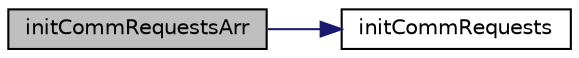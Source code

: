 digraph "initCommRequestsArr"
{
 // LATEX_PDF_SIZE
  edge [fontname="Helvetica",fontsize="10",labelfontname="Helvetica",labelfontsize="10"];
  node [fontname="Helvetica",fontsize="10",shape=record];
  rankdir="LR";
  Node1 [label="initCommRequestsArr",height=0.2,width=0.4,color="black", fillcolor="grey75", style="filled", fontcolor="black",tooltip=" "];
  Node1 -> Node2 [color="midnightblue",fontsize="10",style="solid",fontname="Helvetica"];
  Node2 [label="initCommRequests",height=0.2,width=0.4,color="black", fillcolor="white", style="filled",URL="$treeFactorization_8c.html#a27c86460626e2dcfc63b0e3f360073cc",tooltip=" "];
}
